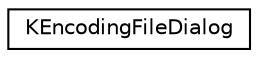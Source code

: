 digraph "Graphical Class Hierarchy"
{
  edge [fontname="Helvetica",fontsize="10",labelfontname="Helvetica",labelfontsize="10"];
  node [fontname="Helvetica",fontsize="10",shape=record];
  rankdir="LR";
  Node0 [label="KEncodingFileDialog",height=0.2,width=0.4,color="black", fillcolor="white", style="filled",URL="$classKEncodingFileDialog.html",tooltip="Provides a user (and developer) friendly way to select files with support for choosing encoding..."];
}
